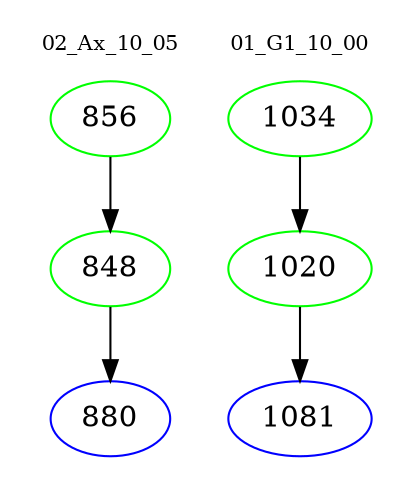 digraph{
subgraph cluster_0 {
color = white
label = "02_Ax_10_05";
fontsize=10;
T0_856 [label="856", color="green"]
T0_856 -> T0_848 [color="black"]
T0_848 [label="848", color="green"]
T0_848 -> T0_880 [color="black"]
T0_880 [label="880", color="blue"]
}
subgraph cluster_1 {
color = white
label = "01_G1_10_00";
fontsize=10;
T1_1034 [label="1034", color="green"]
T1_1034 -> T1_1020 [color="black"]
T1_1020 [label="1020", color="green"]
T1_1020 -> T1_1081 [color="black"]
T1_1081 [label="1081", color="blue"]
}
}
